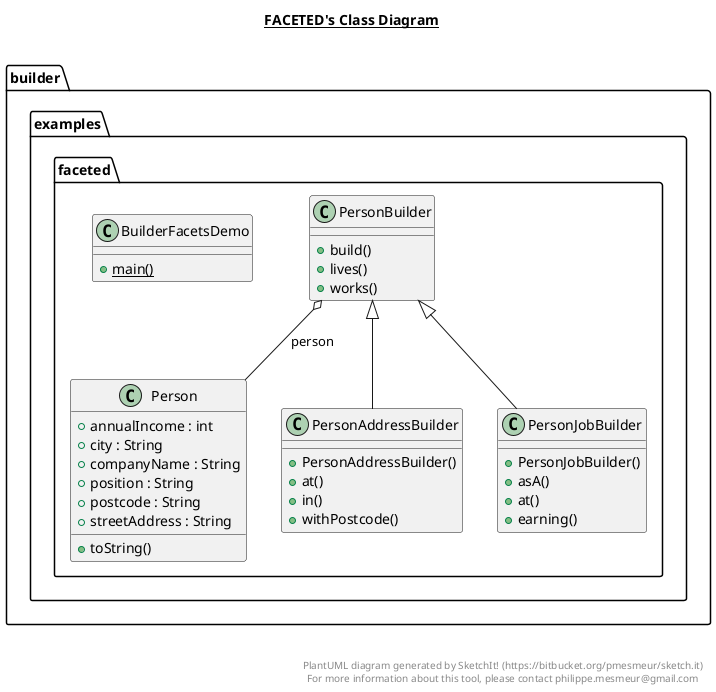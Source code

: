@startuml

title __FACETED's Class Diagram__\n

  namespace builder.examples.faceted {
    class builder.examples.faceted.BuilderFacetsDemo {
        {static} + main()
    }
  }
  

  namespace builder.examples.faceted {
    class builder.examples.faceted.Person {
        + annualIncome : int
        + city : String
        + companyName : String
        + position : String
        + postcode : String
        + streetAddress : String
        + toString()
    }
  }
  

  namespace builder.examples.faceted {
    class builder.examples.faceted.PersonAddressBuilder {
        + PersonAddressBuilder()
        + at()
        + in()
        + withPostcode()
    }
  }
  

  namespace builder.examples.faceted {
    class builder.examples.faceted.PersonBuilder {
        + build()
        + lives()
        + works()
    }
  }
  

  namespace builder.examples.faceted {
    class builder.examples.faceted.PersonJobBuilder {
        + PersonJobBuilder()
        + asA()
        + at()
        + earning()
    }
  }
  

  builder.examples.faceted.PersonAddressBuilder -up-|> builder.examples.faceted.PersonBuilder
  builder.examples.faceted.PersonBuilder o-- builder.examples.faceted.Person : person
  builder.examples.faceted.PersonJobBuilder -up-|> builder.examples.faceted.PersonBuilder


right footer


PlantUML diagram generated by SketchIt! (https://bitbucket.org/pmesmeur/sketch.it)
For more information about this tool, please contact philippe.mesmeur@gmail.com
endfooter

@enduml
